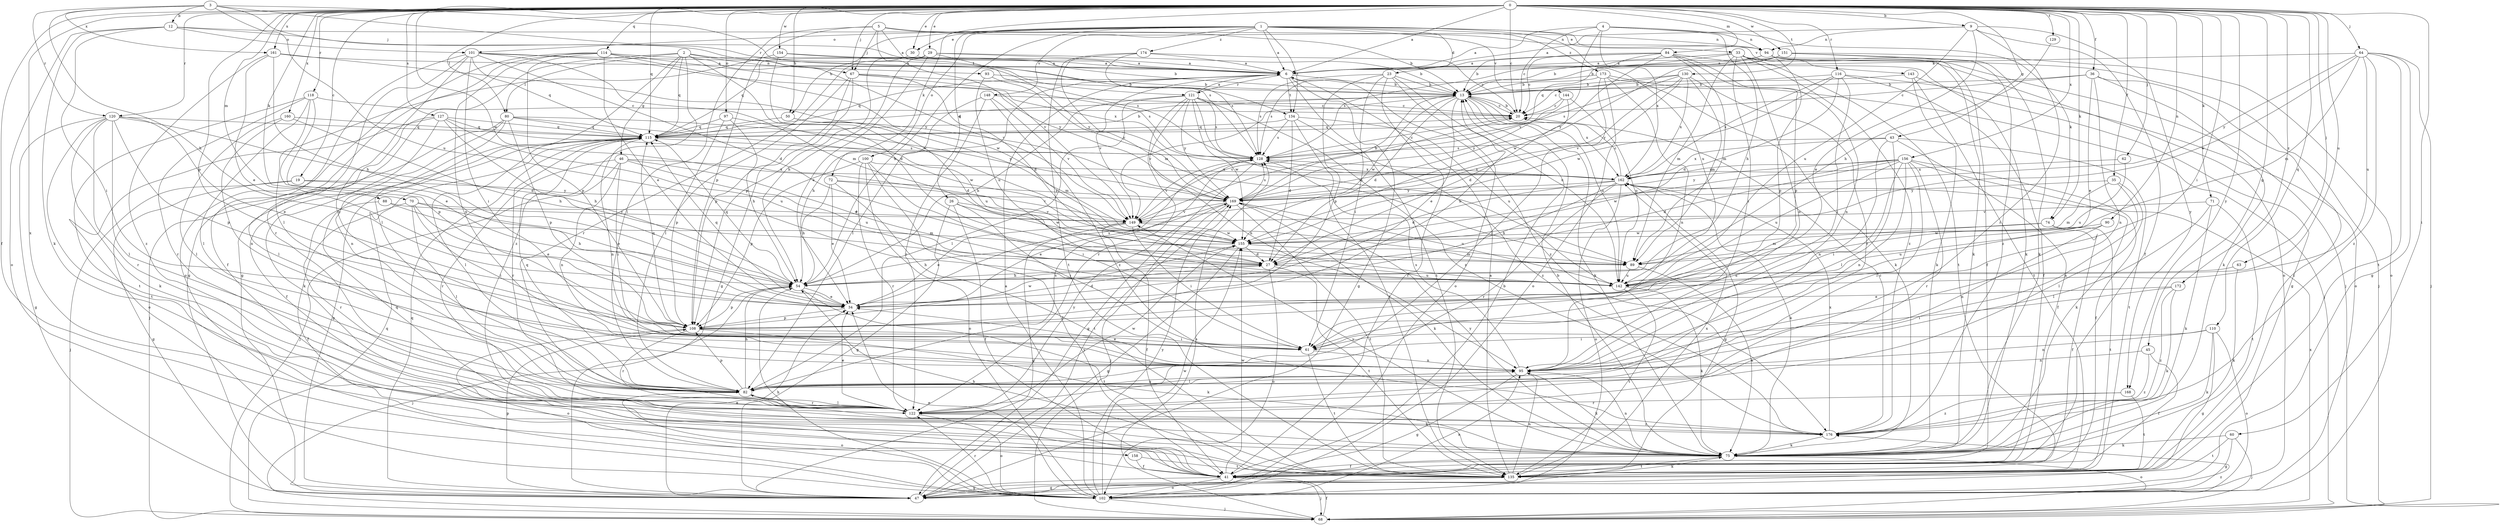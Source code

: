strict digraph  {
0;
1;
2;
3;
4;
5;
6;
9;
12;
13;
19;
20;
23;
26;
27;
29;
30;
33;
34;
35;
36;
41;
43;
45;
46;
47;
50;
54;
60;
61;
62;
63;
64;
67;
68;
70;
71;
72;
74;
75;
80;
82;
84;
88;
89;
90;
93;
94;
95;
97;
100;
101;
102;
108;
110;
114;
115;
116;
118;
120;
121;
122;
127;
128;
129;
130;
134;
135;
142;
143;
144;
148;
149;
151;
154;
155;
156;
158;
160;
161;
162;
168;
169;
172;
173;
174;
176;
0 -> 6  [label=a];
0 -> 9  [label=b];
0 -> 19  [label=c];
0 -> 20  [label=c];
0 -> 29  [label=e];
0 -> 30  [label=e];
0 -> 35  [label=f];
0 -> 36  [label=f];
0 -> 41  [label=f];
0 -> 43  [label=g];
0 -> 45  [label=g];
0 -> 50  [label=h];
0 -> 60  [label=i];
0 -> 61  [label=i];
0 -> 62  [label=j];
0 -> 63  [label=j];
0 -> 64  [label=j];
0 -> 67  [label=j];
0 -> 70  [label=k];
0 -> 71  [label=k];
0 -> 72  [label=k];
0 -> 74  [label=k];
0 -> 80  [label=l];
0 -> 84  [label=m];
0 -> 88  [label=m];
0 -> 90  [label=n];
0 -> 97  [label=o];
0 -> 108  [label=p];
0 -> 110  [label=q];
0 -> 114  [label=q];
0 -> 115  [label=q];
0 -> 116  [label=r];
0 -> 118  [label=r];
0 -> 120  [label=r];
0 -> 127  [label=s];
0 -> 129  [label=t];
0 -> 130  [label=t];
0 -> 142  [label=u];
0 -> 151  [label=w];
0 -> 154  [label=w];
0 -> 155  [label=w];
0 -> 156  [label=x];
0 -> 158  [label=x];
0 -> 160  [label=x];
0 -> 161  [label=x];
0 -> 168  [label=y];
0 -> 172  [label=z];
1 -> 6  [label=a];
1 -> 23  [label=d];
1 -> 26  [label=d];
1 -> 30  [label=e];
1 -> 33  [label=e];
1 -> 50  [label=h];
1 -> 54  [label=h];
1 -> 100  [label=o];
1 -> 101  [label=o];
1 -> 134  [label=t];
1 -> 142  [label=u];
1 -> 143  [label=v];
1 -> 144  [label=v];
1 -> 148  [label=v];
1 -> 173  [label=z];
1 -> 174  [label=z];
2 -> 27  [label=d];
2 -> 46  [label=g];
2 -> 47  [label=g];
2 -> 80  [label=l];
2 -> 82  [label=l];
2 -> 93  [label=n];
2 -> 115  [label=q];
2 -> 128  [label=s];
2 -> 149  [label=v];
2 -> 176  [label=z];
3 -> 12  [label=b];
3 -> 54  [label=h];
3 -> 67  [label=j];
3 -> 120  [label=r];
3 -> 121  [label=r];
3 -> 134  [label=t];
3 -> 142  [label=u];
3 -> 161  [label=x];
4 -> 6  [label=a];
4 -> 20  [label=c];
4 -> 54  [label=h];
4 -> 74  [label=k];
4 -> 94  [label=n];
4 -> 149  [label=v];
4 -> 162  [label=x];
5 -> 13  [label=b];
5 -> 67  [label=j];
5 -> 82  [label=l];
5 -> 94  [label=n];
5 -> 108  [label=p];
5 -> 128  [label=s];
5 -> 149  [label=v];
6 -> 13  [label=b];
6 -> 47  [label=g];
6 -> 82  [label=l];
6 -> 115  [label=q];
6 -> 121  [label=r];
6 -> 134  [label=t];
6 -> 135  [label=t];
6 -> 149  [label=v];
6 -> 176  [label=z];
9 -> 6  [label=a];
9 -> 34  [label=e];
9 -> 41  [label=f];
9 -> 94  [label=n];
9 -> 122  [label=r];
9 -> 142  [label=u];
9 -> 168  [label=y];
12 -> 6  [label=a];
12 -> 61  [label=i];
12 -> 75  [label=k];
12 -> 94  [label=n];
12 -> 101  [label=o];
12 -> 102  [label=o];
13 -> 20  [label=c];
13 -> 27  [label=d];
13 -> 34  [label=e];
13 -> 75  [label=k];
13 -> 115  [label=q];
13 -> 142  [label=u];
13 -> 149  [label=v];
13 -> 155  [label=w];
13 -> 162  [label=x];
19 -> 34  [label=e];
19 -> 47  [label=g];
19 -> 68  [label=j];
19 -> 169  [label=y];
20 -> 13  [label=b];
20 -> 115  [label=q];
23 -> 13  [label=b];
23 -> 41  [label=f];
23 -> 61  [label=i];
23 -> 102  [label=o];
23 -> 108  [label=p];
23 -> 128  [label=s];
23 -> 142  [label=u];
26 -> 41  [label=f];
26 -> 47  [label=g];
26 -> 61  [label=i];
26 -> 149  [label=v];
26 -> 155  [label=w];
27 -> 54  [label=h];
27 -> 102  [label=o];
27 -> 135  [label=t];
27 -> 142  [label=u];
29 -> 6  [label=a];
29 -> 13  [label=b];
29 -> 34  [label=e];
29 -> 54  [label=h];
29 -> 108  [label=p];
29 -> 115  [label=q];
29 -> 169  [label=y];
30 -> 6  [label=a];
30 -> 122  [label=r];
33 -> 6  [label=a];
33 -> 61  [label=i];
33 -> 68  [label=j];
33 -> 89  [label=m];
33 -> 95  [label=n];
33 -> 102  [label=o];
33 -> 128  [label=s];
33 -> 135  [label=t];
33 -> 176  [label=z];
34 -> 13  [label=b];
34 -> 27  [label=d];
34 -> 108  [label=p];
34 -> 115  [label=q];
34 -> 128  [label=s];
35 -> 82  [label=l];
35 -> 89  [label=m];
35 -> 95  [label=n];
35 -> 169  [label=y];
36 -> 13  [label=b];
36 -> 20  [label=c];
36 -> 34  [label=e];
36 -> 75  [label=k];
36 -> 95  [label=n];
36 -> 135  [label=t];
41 -> 13  [label=b];
41 -> 47  [label=g];
41 -> 68  [label=j];
41 -> 102  [label=o];
41 -> 115  [label=q];
41 -> 155  [label=w];
43 -> 41  [label=f];
43 -> 82  [label=l];
43 -> 95  [label=n];
43 -> 128  [label=s];
43 -> 135  [label=t];
43 -> 162  [label=x];
45 -> 41  [label=f];
45 -> 95  [label=n];
45 -> 176  [label=z];
46 -> 27  [label=d];
46 -> 61  [label=i];
46 -> 68  [label=j];
46 -> 95  [label=n];
46 -> 122  [label=r];
46 -> 142  [label=u];
46 -> 162  [label=x];
47 -> 34  [label=e];
47 -> 108  [label=p];
47 -> 115  [label=q];
47 -> 169  [label=y];
50 -> 27  [label=d];
50 -> 89  [label=m];
50 -> 115  [label=q];
54 -> 34  [label=e];
54 -> 68  [label=j];
54 -> 108  [label=p];
54 -> 115  [label=q];
54 -> 135  [label=t];
60 -> 47  [label=g];
60 -> 68  [label=j];
60 -> 75  [label=k];
60 -> 135  [label=t];
61 -> 95  [label=n];
61 -> 135  [label=t];
62 -> 142  [label=u];
62 -> 162  [label=x];
63 -> 75  [label=k];
63 -> 142  [label=u];
64 -> 6  [label=a];
64 -> 47  [label=g];
64 -> 68  [label=j];
64 -> 89  [label=m];
64 -> 135  [label=t];
64 -> 142  [label=u];
64 -> 155  [label=w];
64 -> 169  [label=y];
64 -> 176  [label=z];
67 -> 13  [label=b];
67 -> 27  [label=d];
67 -> 47  [label=g];
67 -> 82  [label=l];
67 -> 108  [label=p];
67 -> 128  [label=s];
68 -> 41  [label=f];
68 -> 115  [label=q];
68 -> 128  [label=s];
68 -> 162  [label=x];
68 -> 176  [label=z];
70 -> 34  [label=e];
70 -> 41  [label=f];
70 -> 61  [label=i];
70 -> 82  [label=l];
70 -> 89  [label=m];
70 -> 149  [label=v];
71 -> 75  [label=k];
71 -> 82  [label=l];
71 -> 135  [label=t];
71 -> 149  [label=v];
72 -> 34  [label=e];
72 -> 54  [label=h];
72 -> 135  [label=t];
72 -> 149  [label=v];
72 -> 169  [label=y];
74 -> 41  [label=f];
74 -> 89  [label=m];
74 -> 135  [label=t];
74 -> 155  [label=w];
75 -> 13  [label=b];
75 -> 41  [label=f];
75 -> 95  [label=n];
75 -> 102  [label=o];
75 -> 135  [label=t];
75 -> 149  [label=v];
75 -> 169  [label=y];
80 -> 41  [label=f];
80 -> 68  [label=j];
80 -> 95  [label=n];
80 -> 108  [label=p];
80 -> 115  [label=q];
80 -> 155  [label=w];
80 -> 169  [label=y];
82 -> 54  [label=h];
82 -> 75  [label=k];
82 -> 95  [label=n];
82 -> 102  [label=o];
82 -> 108  [label=p];
82 -> 115  [label=q];
82 -> 122  [label=r];
82 -> 128  [label=s];
84 -> 6  [label=a];
84 -> 13  [label=b];
84 -> 20  [label=c];
84 -> 75  [label=k];
84 -> 89  [label=m];
84 -> 95  [label=n];
84 -> 108  [label=p];
84 -> 115  [label=q];
84 -> 169  [label=y];
88 -> 54  [label=h];
88 -> 122  [label=r];
88 -> 149  [label=v];
89 -> 75  [label=k];
89 -> 142  [label=u];
90 -> 95  [label=n];
90 -> 142  [label=u];
90 -> 155  [label=w];
93 -> 13  [label=b];
93 -> 142  [label=u];
93 -> 169  [label=y];
94 -> 6  [label=a];
94 -> 13  [label=b];
94 -> 41  [label=f];
94 -> 68  [label=j];
94 -> 75  [label=k];
94 -> 108  [label=p];
95 -> 34  [label=e];
95 -> 47  [label=g];
95 -> 75  [label=k];
95 -> 82  [label=l];
95 -> 128  [label=s];
97 -> 54  [label=h];
97 -> 108  [label=p];
97 -> 115  [label=q];
97 -> 142  [label=u];
100 -> 41  [label=f];
100 -> 61  [label=i];
100 -> 102  [label=o];
100 -> 108  [label=p];
100 -> 122  [label=r];
100 -> 162  [label=x];
101 -> 6  [label=a];
101 -> 27  [label=d];
101 -> 41  [label=f];
101 -> 61  [label=i];
101 -> 89  [label=m];
101 -> 95  [label=n];
101 -> 115  [label=q];
101 -> 122  [label=r];
101 -> 169  [label=y];
102 -> 6  [label=a];
102 -> 34  [label=e];
102 -> 54  [label=h];
102 -> 68  [label=j];
102 -> 95  [label=n];
102 -> 122  [label=r];
102 -> 155  [label=w];
102 -> 169  [label=y];
108 -> 61  [label=i];
108 -> 75  [label=k];
108 -> 102  [label=o];
108 -> 115  [label=q];
108 -> 122  [label=r];
108 -> 155  [label=w];
110 -> 47  [label=g];
110 -> 61  [label=i];
110 -> 75  [label=k];
110 -> 95  [label=n];
110 -> 102  [label=o];
114 -> 6  [label=a];
114 -> 34  [label=e];
114 -> 47  [label=g];
114 -> 95  [label=n];
114 -> 102  [label=o];
114 -> 108  [label=p];
114 -> 155  [label=w];
114 -> 162  [label=x];
115 -> 13  [label=b];
115 -> 47  [label=g];
115 -> 82  [label=l];
115 -> 95  [label=n];
115 -> 122  [label=r];
115 -> 128  [label=s];
116 -> 13  [label=b];
116 -> 27  [label=d];
116 -> 41  [label=f];
116 -> 61  [label=i];
116 -> 102  [label=o];
116 -> 155  [label=w];
116 -> 162  [label=x];
118 -> 20  [label=c];
118 -> 34  [label=e];
118 -> 82  [label=l];
118 -> 108  [label=p];
118 -> 122  [label=r];
118 -> 135  [label=t];
120 -> 27  [label=d];
120 -> 34  [label=e];
120 -> 47  [label=g];
120 -> 75  [label=k];
120 -> 82  [label=l];
120 -> 108  [label=p];
120 -> 115  [label=q];
120 -> 122  [label=r];
120 -> 135  [label=t];
121 -> 6  [label=a];
121 -> 20  [label=c];
121 -> 54  [label=h];
121 -> 82  [label=l];
121 -> 89  [label=m];
121 -> 95  [label=n];
121 -> 122  [label=r];
121 -> 128  [label=s];
121 -> 155  [label=w];
121 -> 169  [label=y];
121 -> 176  [label=z];
122 -> 34  [label=e];
122 -> 82  [label=l];
122 -> 102  [label=o];
122 -> 155  [label=w];
122 -> 169  [label=y];
122 -> 176  [label=z];
127 -> 54  [label=h];
127 -> 75  [label=k];
127 -> 82  [label=l];
127 -> 102  [label=o];
127 -> 115  [label=q];
127 -> 128  [label=s];
127 -> 142  [label=u];
128 -> 20  [label=c];
128 -> 47  [label=g];
128 -> 149  [label=v];
128 -> 162  [label=x];
129 -> 54  [label=h];
130 -> 13  [label=b];
130 -> 20  [label=c];
130 -> 89  [label=m];
130 -> 122  [label=r];
130 -> 128  [label=s];
130 -> 149  [label=v];
130 -> 162  [label=x];
130 -> 169  [label=y];
134 -> 27  [label=d];
134 -> 115  [label=q];
134 -> 128  [label=s];
134 -> 135  [label=t];
134 -> 142  [label=u];
134 -> 176  [label=z];
135 -> 6  [label=a];
135 -> 47  [label=g];
135 -> 54  [label=h];
135 -> 75  [label=k];
135 -> 95  [label=n];
135 -> 162  [label=x];
142 -> 75  [label=k];
142 -> 135  [label=t];
143 -> 13  [label=b];
143 -> 47  [label=g];
143 -> 75  [label=k];
143 -> 135  [label=t];
144 -> 20  [label=c];
144 -> 27  [label=d];
144 -> 142  [label=u];
144 -> 169  [label=y];
148 -> 20  [label=c];
148 -> 54  [label=h];
148 -> 122  [label=r];
148 -> 149  [label=v];
148 -> 176  [label=z];
149 -> 20  [label=c];
149 -> 34  [label=e];
149 -> 41  [label=f];
149 -> 47  [label=g];
149 -> 61  [label=i];
149 -> 155  [label=w];
151 -> 6  [label=a];
151 -> 13  [label=b];
151 -> 75  [label=k];
151 -> 102  [label=o];
151 -> 155  [label=w];
151 -> 176  [label=z];
154 -> 6  [label=a];
154 -> 13  [label=b];
154 -> 82  [label=l];
154 -> 155  [label=w];
155 -> 27  [label=d];
155 -> 47  [label=g];
155 -> 54  [label=h];
155 -> 89  [label=m];
156 -> 27  [label=d];
156 -> 41  [label=f];
156 -> 61  [label=i];
156 -> 75  [label=k];
156 -> 82  [label=l];
156 -> 95  [label=n];
156 -> 122  [label=r];
156 -> 142  [label=u];
156 -> 155  [label=w];
156 -> 162  [label=x];
156 -> 169  [label=y];
158 -> 41  [label=f];
158 -> 135  [label=t];
160 -> 54  [label=h];
160 -> 82  [label=l];
160 -> 95  [label=n];
160 -> 115  [label=q];
161 -> 6  [label=a];
161 -> 34  [label=e];
161 -> 54  [label=h];
161 -> 169  [label=y];
161 -> 176  [label=z];
162 -> 20  [label=c];
162 -> 27  [label=d];
162 -> 47  [label=g];
162 -> 54  [label=h];
162 -> 75  [label=k];
162 -> 102  [label=o];
162 -> 122  [label=r];
162 -> 128  [label=s];
162 -> 169  [label=y];
168 -> 122  [label=r];
168 -> 135  [label=t];
168 -> 176  [label=z];
169 -> 13  [label=b];
169 -> 34  [label=e];
169 -> 68  [label=j];
169 -> 75  [label=k];
169 -> 128  [label=s];
169 -> 135  [label=t];
169 -> 142  [label=u];
169 -> 149  [label=v];
172 -> 34  [label=e];
172 -> 61  [label=i];
172 -> 75  [label=k];
172 -> 176  [label=z];
173 -> 13  [label=b];
173 -> 68  [label=j];
173 -> 75  [label=k];
173 -> 82  [label=l];
173 -> 95  [label=n];
173 -> 102  [label=o];
173 -> 128  [label=s];
174 -> 6  [label=a];
174 -> 20  [label=c];
174 -> 89  [label=m];
174 -> 128  [label=s];
174 -> 135  [label=t];
176 -> 20  [label=c];
176 -> 75  [label=k];
176 -> 162  [label=x];
}
